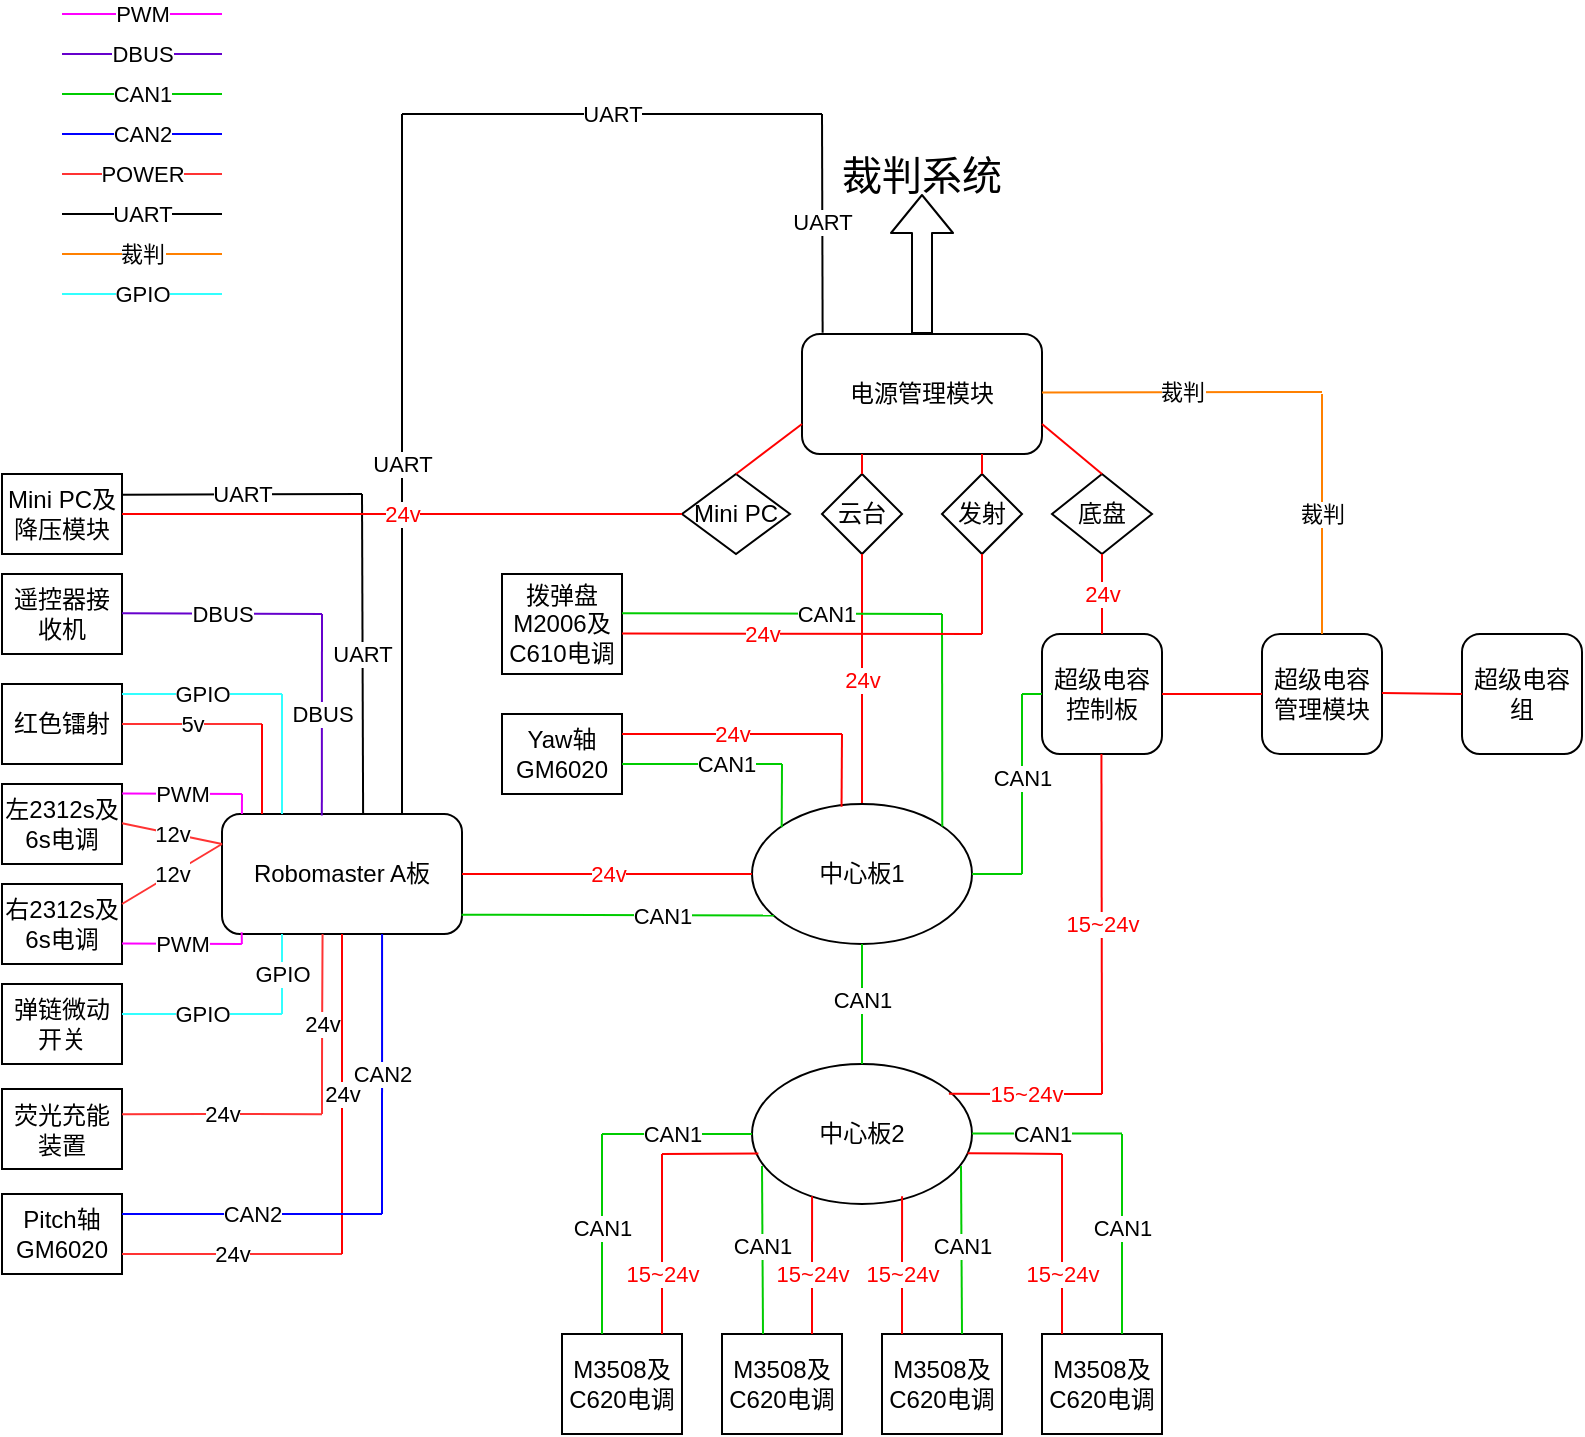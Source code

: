 <mxfile version="14.9.8" type="github">
  <diagram id="gPBAJwZcKuSn6ALT_lkh" name="Page-1">
    <mxGraphModel dx="593" dy="308" grid="1" gridSize="10" guides="1" tooltips="1" connect="1" arrows="1" fold="1" page="1" pageScale="1" pageWidth="827" pageHeight="1169" math="0" shadow="0">
      <root>
        <mxCell id="0" />
        <mxCell id="1" parent="0" />
        <mxCell id="8O0__Qe_Hwb1zvDIcUSA-1" value="Robomaster A板" style="rounded=1;whiteSpace=wrap;html=1;" vertex="1" parent="1">
          <mxGeometry x="120" y="420" width="120" height="60" as="geometry" />
        </mxCell>
        <mxCell id="8O0__Qe_Hwb1zvDIcUSA-8" value="左2312s及6s电调" style="rounded=0;whiteSpace=wrap;html=1;" vertex="1" parent="1">
          <mxGeometry x="10" y="405" width="60" height="40" as="geometry" />
        </mxCell>
        <mxCell id="8O0__Qe_Hwb1zvDIcUSA-9" value="右2312s及6s电调" style="rounded=0;whiteSpace=wrap;html=1;" vertex="1" parent="1">
          <mxGeometry x="10" y="455" width="60" height="40" as="geometry" />
        </mxCell>
        <mxCell id="8O0__Qe_Hwb1zvDIcUSA-19" value="红色镭射" style="rounded=0;whiteSpace=wrap;html=1;" vertex="1" parent="1">
          <mxGeometry x="10" y="355" width="60" height="40" as="geometry" />
        </mxCell>
        <mxCell id="8O0__Qe_Hwb1zvDIcUSA-24" value="遥控器接收机" style="rounded=0;whiteSpace=wrap;html=1;" vertex="1" parent="1">
          <mxGeometry x="10" y="300" width="60" height="40" as="geometry" />
        </mxCell>
        <mxCell id="8O0__Qe_Hwb1zvDIcUSA-33" value="弹链微动开关" style="rounded=0;whiteSpace=wrap;html=1;" vertex="1" parent="1">
          <mxGeometry x="10" y="505" width="60" height="40" as="geometry" />
        </mxCell>
        <mxCell id="8O0__Qe_Hwb1zvDIcUSA-36" value="荧光充能装置" style="rounded=0;whiteSpace=wrap;html=1;" vertex="1" parent="1">
          <mxGeometry x="10" y="557.5" width="60" height="40" as="geometry" />
        </mxCell>
        <mxCell id="8O0__Qe_Hwb1zvDIcUSA-40" value="电源管理模块" style="rounded=1;whiteSpace=wrap;html=1;" vertex="1" parent="1">
          <mxGeometry x="410" y="180" width="120" height="60" as="geometry" />
        </mxCell>
        <mxCell id="8O0__Qe_Hwb1zvDIcUSA-41" value="Pitch轴GM6020" style="rounded=0;whiteSpace=wrap;html=1;" vertex="1" parent="1">
          <mxGeometry x="10" y="610" width="60" height="40" as="geometry" />
        </mxCell>
        <mxCell id="8O0__Qe_Hwb1zvDIcUSA-42" value="Mini PC及降压模块" style="rounded=0;whiteSpace=wrap;html=1;" vertex="1" parent="1">
          <mxGeometry x="10" y="250" width="60" height="40" as="geometry" />
        </mxCell>
        <mxCell id="8O0__Qe_Hwb1zvDIcUSA-43" value="CAN1" style="endArrow=none;html=1;strokeColor=#00CC00;" edge="1" parent="1">
          <mxGeometry width="50" height="50" relative="1" as="geometry">
            <mxPoint x="40" y="60" as="sourcePoint" />
            <mxPoint x="120" y="60" as="targetPoint" />
          </mxGeometry>
        </mxCell>
        <mxCell id="8O0__Qe_Hwb1zvDIcUSA-44" value="CAN2" style="endArrow=none;html=1;strokeColor=#0000FF;" edge="1" parent="1">
          <mxGeometry width="50" height="50" relative="1" as="geometry">
            <mxPoint x="40" y="80" as="sourcePoint" />
            <mxPoint x="120" y="80" as="targetPoint" />
          </mxGeometry>
        </mxCell>
        <mxCell id="8O0__Qe_Hwb1zvDIcUSA-45" value="POWER" style="endArrow=none;html=1;strokeColor=#FF3333;" edge="1" parent="1">
          <mxGeometry width="50" height="50" relative="1" as="geometry">
            <mxPoint x="40" y="100" as="sourcePoint" />
            <mxPoint x="120" y="100" as="targetPoint" />
          </mxGeometry>
        </mxCell>
        <mxCell id="8O0__Qe_Hwb1zvDIcUSA-46" value="UART" style="endArrow=none;html=1;" edge="1" parent="1">
          <mxGeometry width="50" height="50" relative="1" as="geometry">
            <mxPoint x="40" y="120" as="sourcePoint" />
            <mxPoint x="120" y="120" as="targetPoint" />
          </mxGeometry>
        </mxCell>
        <mxCell id="8O0__Qe_Hwb1zvDIcUSA-47" value="裁判" style="endArrow=none;html=1;strokeColor=#FF8000;" edge="1" parent="1">
          <mxGeometry width="50" height="50" relative="1" as="geometry">
            <mxPoint x="40" y="140" as="sourcePoint" />
            <mxPoint x="120" y="140" as="targetPoint" />
          </mxGeometry>
        </mxCell>
        <mxCell id="8O0__Qe_Hwb1zvDIcUSA-48" value="UART" style="endArrow=none;html=1;exitX=0.75;exitY=0;exitDx=0;exitDy=0;" edge="1" parent="1" source="8O0__Qe_Hwb1zvDIcUSA-1">
          <mxGeometry width="50" height="50" relative="1" as="geometry">
            <mxPoint x="50" y="130" as="sourcePoint" />
            <mxPoint x="210" y="70" as="targetPoint" />
          </mxGeometry>
        </mxCell>
        <mxCell id="8O0__Qe_Hwb1zvDIcUSA-50" value="UART" style="endArrow=none;html=1;" edge="1" parent="1">
          <mxGeometry width="50" height="50" relative="1" as="geometry">
            <mxPoint x="210" y="70" as="sourcePoint" />
            <mxPoint x="420" y="70" as="targetPoint" />
          </mxGeometry>
        </mxCell>
        <mxCell id="8O0__Qe_Hwb1zvDIcUSA-51" value="UART" style="endArrow=none;html=1;entryX=0.086;entryY=-0.011;entryDx=0;entryDy=0;entryPerimeter=0;" edge="1" parent="1" target="8O0__Qe_Hwb1zvDIcUSA-40">
          <mxGeometry width="50" height="50" relative="1" as="geometry">
            <mxPoint x="420" y="70" as="sourcePoint" />
            <mxPoint x="130" y="130" as="targetPoint" />
          </mxGeometry>
        </mxCell>
        <mxCell id="8O0__Qe_Hwb1zvDIcUSA-52" value="UART" style="endArrow=none;html=1;" edge="1" parent="1">
          <mxGeometry width="50" height="50" relative="1" as="geometry">
            <mxPoint x="70" y="260.41" as="sourcePoint" />
            <mxPoint x="190" y="260" as="targetPoint" />
          </mxGeometry>
        </mxCell>
        <mxCell id="8O0__Qe_Hwb1zvDIcUSA-53" value="UART" style="endArrow=none;html=1;entryX=0.588;entryY=0.009;entryDx=0;entryDy=0;entryPerimeter=0;" edge="1" parent="1" target="8O0__Qe_Hwb1zvDIcUSA-1">
          <mxGeometry width="50" height="50" relative="1" as="geometry">
            <mxPoint x="190" y="260" as="sourcePoint" />
            <mxPoint x="193" y="410" as="targetPoint" />
          </mxGeometry>
        </mxCell>
        <mxCell id="8O0__Qe_Hwb1zvDIcUSA-54" value="DBUS" style="endArrow=none;html=1;strokeColor=#6600CC;" edge="1" parent="1">
          <mxGeometry width="50" height="50" relative="1" as="geometry">
            <mxPoint x="40" y="40" as="sourcePoint" />
            <mxPoint x="120.0" y="40" as="targetPoint" />
          </mxGeometry>
        </mxCell>
        <mxCell id="8O0__Qe_Hwb1zvDIcUSA-55" value="DBUS" style="endArrow=none;html=1;strokeColor=#6600CC;" edge="1" parent="1">
          <mxGeometry width="50" height="50" relative="1" as="geometry">
            <mxPoint x="70" y="319.66" as="sourcePoint" />
            <mxPoint x="170" y="320" as="targetPoint" />
          </mxGeometry>
        </mxCell>
        <mxCell id="8O0__Qe_Hwb1zvDIcUSA-56" value="DBUS" style="endArrow=none;html=1;strokeColor=#6600CC;entryX=0.416;entryY=0.012;entryDx=0;entryDy=0;entryPerimeter=0;" edge="1" parent="1" target="8O0__Qe_Hwb1zvDIcUSA-1">
          <mxGeometry width="50" height="50" relative="1" as="geometry">
            <mxPoint x="170" y="320" as="sourcePoint" />
            <mxPoint x="180.0" y="330" as="targetPoint" />
          </mxGeometry>
        </mxCell>
        <mxCell id="8O0__Qe_Hwb1zvDIcUSA-59" value="12v" style="endArrow=none;html=1;strokeColor=#FF3333;entryX=0;entryY=0.25;entryDx=0;entryDy=0;" edge="1" parent="1" target="8O0__Qe_Hwb1zvDIcUSA-1">
          <mxGeometry width="50" height="50" relative="1" as="geometry">
            <mxPoint x="70" y="424.66" as="sourcePoint" />
            <mxPoint x="120" y="425" as="targetPoint" />
          </mxGeometry>
        </mxCell>
        <mxCell id="8O0__Qe_Hwb1zvDIcUSA-60" value="12v" style="endArrow=none;html=1;strokeColor=#FF3333;exitX=1;exitY=0.25;exitDx=0;exitDy=0;entryX=0;entryY=0.25;entryDx=0;entryDy=0;" edge="1" parent="1" source="8O0__Qe_Hwb1zvDIcUSA-9" target="8O0__Qe_Hwb1zvDIcUSA-1">
          <mxGeometry width="50" height="50" relative="1" as="geometry">
            <mxPoint x="80" y="434.66" as="sourcePoint" />
            <mxPoint x="130.0" y="435.0" as="targetPoint" />
          </mxGeometry>
        </mxCell>
        <mxCell id="8O0__Qe_Hwb1zvDIcUSA-62" value="&lt;font color=&quot;#000000&quot;&gt;Mini PC&lt;/font&gt;" style="rhombus;whiteSpace=wrap;html=1;fontColor=#FF0000;" vertex="1" parent="1">
          <mxGeometry x="350" y="250" width="54" height="40" as="geometry" />
        </mxCell>
        <mxCell id="8O0__Qe_Hwb1zvDIcUSA-63" value="&lt;font color=&quot;#000000&quot;&gt;云台&lt;/font&gt;" style="rhombus;whiteSpace=wrap;html=1;fontColor=#FF0000;" vertex="1" parent="1">
          <mxGeometry x="420" y="250" width="40" height="40" as="geometry" />
        </mxCell>
        <mxCell id="8O0__Qe_Hwb1zvDIcUSA-64" value="&lt;font color=&quot;#000000&quot;&gt;发射&lt;/font&gt;" style="rhombus;whiteSpace=wrap;html=1;fontColor=#FF0000;" vertex="1" parent="1">
          <mxGeometry x="480" y="250" width="40" height="40" as="geometry" />
        </mxCell>
        <mxCell id="8O0__Qe_Hwb1zvDIcUSA-65" value="&lt;font color=&quot;#000000&quot;&gt;底盘&lt;/font&gt;" style="rhombus;whiteSpace=wrap;html=1;fontColor=#FF0000;" vertex="1" parent="1">
          <mxGeometry x="535" y="250" width="50" height="40" as="geometry" />
        </mxCell>
        <mxCell id="8O0__Qe_Hwb1zvDIcUSA-66" value="PWM" style="endArrow=none;html=1;strokeColor=#FF00FF;" edge="1" parent="1">
          <mxGeometry width="50" height="50" relative="1" as="geometry">
            <mxPoint x="40" y="20" as="sourcePoint" />
            <mxPoint x="120" y="20" as="targetPoint" />
          </mxGeometry>
        </mxCell>
        <mxCell id="8O0__Qe_Hwb1zvDIcUSA-68" value="" style="endArrow=none;html=1;fontColor=#FF0000;exitX=0.5;exitY=0;exitDx=0;exitDy=0;entryX=0;entryY=0.75;entryDx=0;entryDy=0;strokeColor=#FF0000;" edge="1" parent="1" source="8O0__Qe_Hwb1zvDIcUSA-62" target="8O0__Qe_Hwb1zvDIcUSA-40">
          <mxGeometry width="50" height="50" relative="1" as="geometry">
            <mxPoint x="430" y="230" as="sourcePoint" />
            <mxPoint x="480" y="180" as="targetPoint" />
          </mxGeometry>
        </mxCell>
        <mxCell id="8O0__Qe_Hwb1zvDIcUSA-69" value="" style="endArrow=none;html=1;fontColor=#FF0000;strokeColor=#FF0000;exitX=0.5;exitY=0;exitDx=0;exitDy=0;entryX=0.25;entryY=1;entryDx=0;entryDy=0;" edge="1" parent="1" source="8O0__Qe_Hwb1zvDIcUSA-63" target="8O0__Qe_Hwb1zvDIcUSA-40">
          <mxGeometry width="50" height="50" relative="1" as="geometry">
            <mxPoint x="440" y="250" as="sourcePoint" />
            <mxPoint x="438" y="241" as="targetPoint" />
          </mxGeometry>
        </mxCell>
        <mxCell id="8O0__Qe_Hwb1zvDIcUSA-70" value="" style="endArrow=none;html=1;fontColor=#FF0000;entryX=0.75;entryY=1;entryDx=0;entryDy=0;strokeColor=#FF0000;exitX=0.5;exitY=0;exitDx=0;exitDy=0;" edge="1" parent="1" source="8O0__Qe_Hwb1zvDIcUSA-64" target="8O0__Qe_Hwb1zvDIcUSA-40">
          <mxGeometry width="50" height="50" relative="1" as="geometry">
            <mxPoint x="448.0" y="260" as="sourcePoint" />
            <mxPoint x="450" y="250" as="targetPoint" />
          </mxGeometry>
        </mxCell>
        <mxCell id="8O0__Qe_Hwb1zvDIcUSA-71" value="" style="endArrow=none;html=1;fontColor=#FF0000;exitX=0.5;exitY=0;exitDx=0;exitDy=0;entryX=1;entryY=0.75;entryDx=0;entryDy=0;strokeColor=#FF0000;" edge="1" parent="1" source="8O0__Qe_Hwb1zvDIcUSA-65" target="8O0__Qe_Hwb1zvDIcUSA-40">
          <mxGeometry width="50" height="50" relative="1" as="geometry">
            <mxPoint x="377" y="260" as="sourcePoint" />
            <mxPoint x="429.96" y="250" as="targetPoint" />
          </mxGeometry>
        </mxCell>
        <mxCell id="8O0__Qe_Hwb1zvDIcUSA-72" value="24v" style="endArrow=none;html=1;fontColor=#FF0000;exitX=1;exitY=0.5;exitDx=0;exitDy=0;entryX=0;entryY=0.5;entryDx=0;entryDy=0;strokeColor=#FF0000;" edge="1" parent="1" source="8O0__Qe_Hwb1zvDIcUSA-42" target="8O0__Qe_Hwb1zvDIcUSA-62">
          <mxGeometry width="50" height="50" relative="1" as="geometry">
            <mxPoint x="377" y="260" as="sourcePoint" />
            <mxPoint x="420" y="235" as="targetPoint" />
          </mxGeometry>
        </mxCell>
        <mxCell id="8O0__Qe_Hwb1zvDIcUSA-73" value="24v" style="endArrow=none;html=1;fontColor=#FF0000;entryX=0.5;entryY=1;entryDx=0;entryDy=0;strokeColor=#FF0000;" edge="1" parent="1" source="8O0__Qe_Hwb1zvDIcUSA-92" target="8O0__Qe_Hwb1zvDIcUSA-63">
          <mxGeometry width="50" height="50" relative="1" as="geometry">
            <mxPoint x="418" y="360" as="sourcePoint" />
            <mxPoint x="350" y="280" as="targetPoint" />
          </mxGeometry>
        </mxCell>
        <mxCell id="8O0__Qe_Hwb1zvDIcUSA-74" value="PWM" style="endArrow=none;html=1;strokeColor=#FF00FF;exitX=1.001;exitY=0.118;exitDx=0;exitDy=0;exitPerimeter=0;" edge="1" parent="1" source="8O0__Qe_Hwb1zvDIcUSA-8">
          <mxGeometry width="50" height="50" relative="1" as="geometry">
            <mxPoint x="72" y="410" as="sourcePoint" />
            <mxPoint x="130" y="410" as="targetPoint" />
          </mxGeometry>
        </mxCell>
        <mxCell id="8O0__Qe_Hwb1zvDIcUSA-75" value="" style="endArrow=none;html=1;fontColor=#FF0000;strokeColor=#FF0000;exitX=0.078;exitY=-0.017;exitDx=0;exitDy=0;exitPerimeter=0;" edge="1" parent="1" source="8O0__Qe_Hwb1zvDIcUSA-1">
          <mxGeometry width="50" height="50" relative="1" as="geometry">
            <mxPoint x="110" y="430" as="sourcePoint" />
            <mxPoint x="129" y="419" as="targetPoint" />
          </mxGeometry>
        </mxCell>
        <mxCell id="8O0__Qe_Hwb1zvDIcUSA-76" value="" style="endArrow=none;html=1;fontColor=#FF0000;exitX=0.083;exitY=0;exitDx=0;exitDy=0;exitPerimeter=0;strokeColor=#FF00FF;" edge="1" parent="1" source="8O0__Qe_Hwb1zvDIcUSA-1">
          <mxGeometry width="50" height="50" relative="1" as="geometry">
            <mxPoint x="120" y="430" as="sourcePoint" />
            <mxPoint x="130" y="410" as="targetPoint" />
          </mxGeometry>
        </mxCell>
        <mxCell id="8O0__Qe_Hwb1zvDIcUSA-77" value="PWM" style="endArrow=none;html=1;strokeColor=#FF00FF;exitX=1.001;exitY=0.118;exitDx=0;exitDy=0;exitPerimeter=0;" edge="1" parent="1">
          <mxGeometry width="50" height="50" relative="1" as="geometry">
            <mxPoint x="70" y="484.72" as="sourcePoint" />
            <mxPoint x="129.94" y="485" as="targetPoint" />
          </mxGeometry>
        </mxCell>
        <mxCell id="8O0__Qe_Hwb1zvDIcUSA-78" value="" style="endArrow=none;html=1;fontColor=#FF0000;strokeColor=#FF0000;exitX=0.078;exitY=-0.017;exitDx=0;exitDy=0;exitPerimeter=0;" edge="1" parent="1">
          <mxGeometry width="50" height="50" relative="1" as="geometry">
            <mxPoint x="129.3" y="493.98" as="sourcePoint" />
            <mxPoint x="128.94" y="494" as="targetPoint" />
          </mxGeometry>
        </mxCell>
        <mxCell id="8O0__Qe_Hwb1zvDIcUSA-79" value="" style="endArrow=none;html=1;fontColor=#FF0000;exitX=0.082;exitY=0.985;exitDx=0;exitDy=0;exitPerimeter=0;strokeColor=#FF00FF;" edge="1" parent="1" source="8O0__Qe_Hwb1zvDIcUSA-1">
          <mxGeometry width="50" height="50" relative="1" as="geometry">
            <mxPoint x="129.9" y="495" as="sourcePoint" />
            <mxPoint x="129.94" y="485" as="targetPoint" />
          </mxGeometry>
        </mxCell>
        <mxCell id="8O0__Qe_Hwb1zvDIcUSA-80" value="GPIO" style="endArrow=none;html=1;strokeColor=#33FFFF;" edge="1" parent="1">
          <mxGeometry width="50" height="50" relative="1" as="geometry">
            <mxPoint x="70" y="520" as="sourcePoint" />
            <mxPoint x="150.0" y="520" as="targetPoint" />
          </mxGeometry>
        </mxCell>
        <mxCell id="8O0__Qe_Hwb1zvDIcUSA-81" value="GPIO" style="endArrow=none;html=1;strokeColor=#33FFFF;" edge="1" parent="1">
          <mxGeometry width="50" height="50" relative="1" as="geometry">
            <mxPoint x="40" y="160" as="sourcePoint" />
            <mxPoint x="120.0" y="160" as="targetPoint" />
          </mxGeometry>
        </mxCell>
        <mxCell id="8O0__Qe_Hwb1zvDIcUSA-82" value="GPIO" style="endArrow=none;html=1;strokeColor=#33FFFF;entryX=0.25;entryY=1;entryDx=0;entryDy=0;" edge="1" parent="1" target="8O0__Qe_Hwb1zvDIcUSA-1">
          <mxGeometry width="50" height="50" relative="1" as="geometry">
            <mxPoint x="150" y="520" as="sourcePoint" />
            <mxPoint x="160.0" y="530.0" as="targetPoint" />
          </mxGeometry>
        </mxCell>
        <mxCell id="8O0__Qe_Hwb1zvDIcUSA-83" value="GPIO" style="endArrow=none;html=1;strokeColor=#33FFFF;" edge="1" parent="1">
          <mxGeometry width="50" height="50" relative="1" as="geometry">
            <mxPoint x="70" y="360.0" as="sourcePoint" />
            <mxPoint x="150" y="360.0" as="targetPoint" />
          </mxGeometry>
        </mxCell>
        <mxCell id="8O0__Qe_Hwb1zvDIcUSA-84" value="" style="endArrow=none;html=1;strokeColor=#33FFFF;" edge="1" parent="1">
          <mxGeometry y="-10" width="50" height="50" relative="1" as="geometry">
            <mxPoint x="150" y="420" as="sourcePoint" />
            <mxPoint x="150" y="360" as="targetPoint" />
            <mxPoint as="offset" />
          </mxGeometry>
        </mxCell>
        <mxCell id="8O0__Qe_Hwb1zvDIcUSA-85" value="24v" style="endArrow=none;html=1;strokeColor=#FF3333;exitX=1;exitY=0.25;exitDx=0;exitDy=0;" edge="1" parent="1">
          <mxGeometry width="50" height="50" relative="1" as="geometry">
            <mxPoint x="70" y="570.08" as="sourcePoint" />
            <mxPoint x="170" y="570.08" as="targetPoint" />
            <Array as="points">
              <mxPoint x="120" y="570" />
            </Array>
          </mxGeometry>
        </mxCell>
        <mxCell id="8O0__Qe_Hwb1zvDIcUSA-87" value="24v" style="endArrow=none;html=1;strokeColor=#FF3333;entryX=0.419;entryY=1;entryDx=0;entryDy=0;entryPerimeter=0;" edge="1" parent="1" target="8O0__Qe_Hwb1zvDIcUSA-1">
          <mxGeometry width="50" height="50" relative="1" as="geometry">
            <mxPoint x="170" y="570" as="sourcePoint" />
            <mxPoint x="169" y="480" as="targetPoint" />
            <Array as="points">
              <mxPoint x="170" y="540" />
            </Array>
          </mxGeometry>
        </mxCell>
        <mxCell id="8O0__Qe_Hwb1zvDIcUSA-90" value="24v" style="endArrow=none;html=1;strokeColor=#FF3333;exitX=1;exitY=0.75;exitDx=0;exitDy=0;" edge="1" parent="1" source="8O0__Qe_Hwb1zvDIcUSA-41">
          <mxGeometry width="50" height="50" relative="1" as="geometry">
            <mxPoint x="80" y="580.08" as="sourcePoint" />
            <mxPoint x="180" y="640" as="targetPoint" />
            <Array as="points">
              <mxPoint x="130" y="640" />
            </Array>
          </mxGeometry>
        </mxCell>
        <mxCell id="8O0__Qe_Hwb1zvDIcUSA-91" value="24v" style="endArrow=none;html=1;entryX=0.5;entryY=1;entryDx=0;entryDy=0;strokeColor=#FF0000;" edge="1" parent="1" target="8O0__Qe_Hwb1zvDIcUSA-1">
          <mxGeometry width="50" height="50" relative="1" as="geometry">
            <mxPoint x="180" y="640" as="sourcePoint" />
            <mxPoint x="200" y="560" as="targetPoint" />
          </mxGeometry>
        </mxCell>
        <mxCell id="8O0__Qe_Hwb1zvDIcUSA-92" value="中心板1" style="ellipse;whiteSpace=wrap;html=1;" vertex="1" parent="1">
          <mxGeometry x="385" y="415" width="110" height="70" as="geometry" />
        </mxCell>
        <mxCell id="8O0__Qe_Hwb1zvDIcUSA-93" value="24v" style="endArrow=none;html=1;fontColor=#FF0000;strokeColor=#FF0000;exitX=1;exitY=0.5;exitDx=0;exitDy=0;entryX=0;entryY=0.5;entryDx=0;entryDy=0;" edge="1" parent="1" source="8O0__Qe_Hwb1zvDIcUSA-1" target="8O0__Qe_Hwb1zvDIcUSA-92">
          <mxGeometry width="50" height="50" relative="1" as="geometry">
            <mxPoint x="397.478" y="420.913" as="sourcePoint" />
            <mxPoint x="320" y="445" as="targetPoint" />
          </mxGeometry>
        </mxCell>
        <mxCell id="8O0__Qe_Hwb1zvDIcUSA-96" value="5v" style="endArrow=none;html=1;strokeColor=#FF3333;exitX=1;exitY=0.5;exitDx=0;exitDy=0;" edge="1" parent="1" source="8O0__Qe_Hwb1zvDIcUSA-19">
          <mxGeometry width="50" height="50" relative="1" as="geometry">
            <mxPoint x="80" y="434.66" as="sourcePoint" />
            <mxPoint x="140" y="375" as="targetPoint" />
          </mxGeometry>
        </mxCell>
        <mxCell id="8O0__Qe_Hwb1zvDIcUSA-97" value="" style="endArrow=none;html=1;fontColor=#FF0000;strokeColor=#FF0000;" edge="1" parent="1">
          <mxGeometry width="50" height="50" relative="1" as="geometry">
            <mxPoint x="140" y="420" as="sourcePoint" />
            <mxPoint x="140" y="375" as="targetPoint" />
          </mxGeometry>
        </mxCell>
        <mxCell id="8O0__Qe_Hwb1zvDIcUSA-98" value="CAN1" style="endArrow=none;html=1;strokeColor=#00CC00;exitX=0.998;exitY=0.839;exitDx=0;exitDy=0;exitPerimeter=0;entryX=0.101;entryY=0.797;entryDx=0;entryDy=0;entryPerimeter=0;" edge="1" parent="1" source="8O0__Qe_Hwb1zvDIcUSA-1" target="8O0__Qe_Hwb1zvDIcUSA-92">
          <mxGeometry x="0.283" width="50" height="50" relative="1" as="geometry">
            <mxPoint x="210" y="630" as="sourcePoint" />
            <mxPoint x="325" y="466" as="targetPoint" />
            <mxPoint as="offset" />
          </mxGeometry>
        </mxCell>
        <mxCell id="8O0__Qe_Hwb1zvDIcUSA-99" value="CAN2" style="endArrow=none;html=1;strokeColor=#0000FF;" edge="1" parent="1">
          <mxGeometry width="50" height="50" relative="1" as="geometry">
            <mxPoint x="70" y="620" as="sourcePoint" />
            <mxPoint x="200" y="620" as="targetPoint" />
          </mxGeometry>
        </mxCell>
        <mxCell id="8O0__Qe_Hwb1zvDIcUSA-100" value="CAN2" style="endArrow=none;html=1;strokeColor=#0000FF;entryX=0.667;entryY=1;entryDx=0;entryDy=0;entryPerimeter=0;" edge="1" parent="1" target="8O0__Qe_Hwb1zvDIcUSA-1">
          <mxGeometry width="50" height="50" relative="1" as="geometry">
            <mxPoint x="200" y="620" as="sourcePoint" />
            <mxPoint x="320" y="620" as="targetPoint" />
          </mxGeometry>
        </mxCell>
        <mxCell id="8O0__Qe_Hwb1zvDIcUSA-102" value="拨弹盘M2006及C610电调" style="rounded=0;whiteSpace=wrap;html=1;" vertex="1" parent="1">
          <mxGeometry x="260" y="300" width="60" height="50" as="geometry" />
        </mxCell>
        <mxCell id="8O0__Qe_Hwb1zvDIcUSA-103" value="Yaw轴GM6020" style="rounded=0;whiteSpace=wrap;html=1;" vertex="1" parent="1">
          <mxGeometry x="260" y="370" width="60" height="40" as="geometry" />
        </mxCell>
        <mxCell id="8O0__Qe_Hwb1zvDIcUSA-104" value="CAN1" style="endArrow=none;html=1;strokeColor=#00CC00;exitX=0.998;exitY=0.839;exitDx=0;exitDy=0;exitPerimeter=0;" edge="1" parent="1">
          <mxGeometry x="0.283" width="50" height="50" relative="1" as="geometry">
            <mxPoint x="320.0" y="395.0" as="sourcePoint" />
            <mxPoint x="400" y="395" as="targetPoint" />
            <mxPoint as="offset" />
          </mxGeometry>
        </mxCell>
        <mxCell id="8O0__Qe_Hwb1zvDIcUSA-105" value="" style="endArrow=none;html=1;strokeColor=#00CC00;entryX=0.135;entryY=0.166;entryDx=0;entryDy=0;entryPerimeter=0;" edge="1" parent="1" target="8O0__Qe_Hwb1zvDIcUSA-92">
          <mxGeometry x="0.091" width="50" height="50" relative="1" as="geometry">
            <mxPoint x="400" y="395" as="sourcePoint" />
            <mxPoint x="410" y="410" as="targetPoint" />
            <mxPoint as="offset" />
          </mxGeometry>
        </mxCell>
        <mxCell id="8O0__Qe_Hwb1zvDIcUSA-106" value="CAN1" style="endArrow=none;html=1;strokeColor=#00CC00;exitX=0.998;exitY=0.839;exitDx=0;exitDy=0;exitPerimeter=0;" edge="1" parent="1">
          <mxGeometry x="0.283" width="50" height="50" relative="1" as="geometry">
            <mxPoint x="320" y="319.66" as="sourcePoint" />
            <mxPoint x="480" y="320" as="targetPoint" />
            <mxPoint as="offset" />
          </mxGeometry>
        </mxCell>
        <mxCell id="8O0__Qe_Hwb1zvDIcUSA-107" value="" style="endArrow=none;html=1;strokeColor=#00CC00;entryX=0.865;entryY=0.161;entryDx=0;entryDy=0;entryPerimeter=0;" edge="1" parent="1" target="8O0__Qe_Hwb1zvDIcUSA-92">
          <mxGeometry x="0.283" width="50" height="50" relative="1" as="geometry">
            <mxPoint x="480" y="320" as="sourcePoint" />
            <mxPoint x="480" y="410" as="targetPoint" />
            <mxPoint as="offset" />
          </mxGeometry>
        </mxCell>
        <mxCell id="8O0__Qe_Hwb1zvDIcUSA-108" value="24v" style="endArrow=none;html=1;fontColor=#FF0000;strokeColor=#FF0000;exitX=1;exitY=0.5;exitDx=0;exitDy=0;" edge="1" parent="1">
          <mxGeometry width="50" height="50" relative="1" as="geometry">
            <mxPoint x="320" y="380.0" as="sourcePoint" />
            <mxPoint x="430" y="380" as="targetPoint" />
          </mxGeometry>
        </mxCell>
        <mxCell id="8O0__Qe_Hwb1zvDIcUSA-109" value="" style="endArrow=none;html=1;fontColor=#FF0000;strokeColor=#FF0000;exitX=0.407;exitY=0.019;exitDx=0;exitDy=0;exitPerimeter=0;" edge="1" parent="1" source="8O0__Qe_Hwb1zvDIcUSA-92">
          <mxGeometry x="-0.101" width="50" height="50" relative="1" as="geometry">
            <mxPoint x="500" y="380" as="sourcePoint" />
            <mxPoint x="430" y="380" as="targetPoint" />
            <Array as="points" />
            <mxPoint as="offset" />
          </mxGeometry>
        </mxCell>
        <mxCell id="8O0__Qe_Hwb1zvDIcUSA-110" value="24v" style="endArrow=none;html=1;fontColor=#FF0000;strokeColor=#FF0000;exitX=1;exitY=0.5;exitDx=0;exitDy=0;" edge="1" parent="1">
          <mxGeometry x="-0.222" width="50" height="50" relative="1" as="geometry">
            <mxPoint x="320" y="329.76" as="sourcePoint" />
            <mxPoint x="500" y="330" as="targetPoint" />
            <mxPoint as="offset" />
          </mxGeometry>
        </mxCell>
        <mxCell id="8O0__Qe_Hwb1zvDIcUSA-111" value="" style="endArrow=none;html=1;fontColor=#FF0000;strokeColor=#FF0000;entryX=0.5;entryY=1;entryDx=0;entryDy=0;" edge="1" parent="1" target="8O0__Qe_Hwb1zvDIcUSA-64">
          <mxGeometry x="-0.101" width="50" height="50" relative="1" as="geometry">
            <mxPoint x="500" y="330" as="sourcePoint" />
            <mxPoint x="440" y="390" as="targetPoint" />
            <Array as="points" />
            <mxPoint as="offset" />
          </mxGeometry>
        </mxCell>
        <mxCell id="8O0__Qe_Hwb1zvDIcUSA-112" value="中心板2" style="ellipse;whiteSpace=wrap;html=1;" vertex="1" parent="1">
          <mxGeometry x="385" y="545" width="110" height="70" as="geometry" />
        </mxCell>
        <mxCell id="8O0__Qe_Hwb1zvDIcUSA-113" value="" style="shape=flexArrow;endArrow=classic;html=1;fontColor=#000000;exitX=0.5;exitY=0;exitDx=0;exitDy=0;" edge="1" parent="1" source="8O0__Qe_Hwb1zvDIcUSA-40">
          <mxGeometry width="50" height="50" relative="1" as="geometry">
            <mxPoint x="460" y="170" as="sourcePoint" />
            <mxPoint x="470" y="110" as="targetPoint" />
          </mxGeometry>
        </mxCell>
        <mxCell id="8O0__Qe_Hwb1zvDIcUSA-114" value="&lt;font style=&quot;font-size: 20px&quot;&gt;裁判系统&lt;/font&gt;" style="text;html=1;strokeColor=none;fillColor=none;align=center;verticalAlign=middle;whiteSpace=wrap;rounded=0;fontColor=#000000;" vertex="1" parent="1">
          <mxGeometry x="425" y="80" width="90" height="40" as="geometry" />
        </mxCell>
        <mxCell id="8O0__Qe_Hwb1zvDIcUSA-115" value="超级电容控制板" style="rounded=1;whiteSpace=wrap;html=1;" vertex="1" parent="1">
          <mxGeometry x="530" y="330" width="60" height="60" as="geometry" />
        </mxCell>
        <mxCell id="8O0__Qe_Hwb1zvDIcUSA-116" value="24v" style="endArrow=none;html=1;fontColor=#FF0000;entryX=0.5;entryY=1;entryDx=0;entryDy=0;strokeColor=#FF0000;exitX=0.5;exitY=0;exitDx=0;exitDy=0;" edge="1" parent="1" source="8O0__Qe_Hwb1zvDIcUSA-115" target="8O0__Qe_Hwb1zvDIcUSA-65">
          <mxGeometry width="50" height="50" relative="1" as="geometry">
            <mxPoint x="450" y="425" as="sourcePoint" />
            <mxPoint x="450" y="300" as="targetPoint" />
          </mxGeometry>
        </mxCell>
        <mxCell id="8O0__Qe_Hwb1zvDIcUSA-117" value="超级电容管理模块" style="rounded=1;whiteSpace=wrap;html=1;" vertex="1" parent="1">
          <mxGeometry x="640" y="330" width="60" height="60" as="geometry" />
        </mxCell>
        <mxCell id="8O0__Qe_Hwb1zvDIcUSA-118" value="" style="endArrow=none;html=1;fontColor=#FF0000;entryX=1;entryY=0.5;entryDx=0;entryDy=0;strokeColor=#FF0000;exitX=0;exitY=0.5;exitDx=0;exitDy=0;" edge="1" parent="1" source="8O0__Qe_Hwb1zvDIcUSA-117" target="8O0__Qe_Hwb1zvDIcUSA-115">
          <mxGeometry width="50" height="50" relative="1" as="geometry">
            <mxPoint x="575" y="340" as="sourcePoint" />
            <mxPoint x="575" y="300" as="targetPoint" />
          </mxGeometry>
        </mxCell>
        <mxCell id="8O0__Qe_Hwb1zvDIcUSA-119" value="超级电容组" style="rounded=1;whiteSpace=wrap;html=1;" vertex="1" parent="1">
          <mxGeometry x="740" y="330" width="60" height="60" as="geometry" />
        </mxCell>
        <mxCell id="8O0__Qe_Hwb1zvDIcUSA-120" value="" style="endArrow=none;html=1;fontColor=#FF0000;entryX=1;entryY=0.5;entryDx=0;entryDy=0;strokeColor=#FF0000;" edge="1" parent="1">
          <mxGeometry width="50" height="50" relative="1" as="geometry">
            <mxPoint x="740" y="360" as="sourcePoint" />
            <mxPoint x="700" y="359.5" as="targetPoint" />
          </mxGeometry>
        </mxCell>
        <mxCell id="8O0__Qe_Hwb1zvDIcUSA-121" value="裁判" style="endArrow=none;html=1;strokeColor=#FF8000;" edge="1" parent="1">
          <mxGeometry width="50" height="50" relative="1" as="geometry">
            <mxPoint x="530" y="209.29" as="sourcePoint" />
            <mxPoint x="670" y="209" as="targetPoint" />
          </mxGeometry>
        </mxCell>
        <mxCell id="8O0__Qe_Hwb1zvDIcUSA-122" value="裁判" style="endArrow=none;html=1;strokeColor=#FF8000;entryX=0.5;entryY=0;entryDx=0;entryDy=0;" edge="1" parent="1" target="8O0__Qe_Hwb1zvDIcUSA-117">
          <mxGeometry width="50" height="50" relative="1" as="geometry">
            <mxPoint x="670" y="210" as="sourcePoint" />
            <mxPoint x="780" y="219" as="targetPoint" />
          </mxGeometry>
        </mxCell>
        <mxCell id="8O0__Qe_Hwb1zvDIcUSA-123" value="15~24v" style="endArrow=none;html=1;fontColor=#FF0000;entryX=0.5;entryY=1;entryDx=0;entryDy=0;strokeColor=#FF0000;" edge="1" parent="1">
          <mxGeometry width="50" height="50" relative="1" as="geometry">
            <mxPoint x="560" y="560" as="sourcePoint" />
            <mxPoint x="559.71" y="390" as="targetPoint" />
          </mxGeometry>
        </mxCell>
        <mxCell id="8O0__Qe_Hwb1zvDIcUSA-127" value="15~24v" style="endArrow=none;html=1;fontColor=#FF0000;strokeColor=#FF0000;entryX=0.895;entryY=0.213;entryDx=0;entryDy=0;entryPerimeter=0;" edge="1" parent="1" target="8O0__Qe_Hwb1zvDIcUSA-112">
          <mxGeometry width="50" height="50" relative="1" as="geometry">
            <mxPoint x="560" y="560" as="sourcePoint" />
            <mxPoint x="490" y="545" as="targetPoint" />
          </mxGeometry>
        </mxCell>
        <mxCell id="8O0__Qe_Hwb1zvDIcUSA-130" value="" style="endArrow=none;html=1;strokeColor=#00CC00;entryX=0;entryY=0.5;entryDx=0;entryDy=0;" edge="1" parent="1" target="8O0__Qe_Hwb1zvDIcUSA-115">
          <mxGeometry x="-0.065" width="50" height="50" relative="1" as="geometry">
            <mxPoint x="520" y="360" as="sourcePoint" />
            <mxPoint x="520" y="359.8" as="targetPoint" />
            <mxPoint as="offset" />
          </mxGeometry>
        </mxCell>
        <mxCell id="8O0__Qe_Hwb1zvDIcUSA-131" value="CAN1" style="endArrow=none;html=1;strokeColor=#00CC00;" edge="1" parent="1">
          <mxGeometry x="-0.065" width="50" height="50" relative="1" as="geometry">
            <mxPoint x="520" y="360" as="sourcePoint" />
            <mxPoint x="520" y="450" as="targetPoint" />
            <mxPoint as="offset" />
          </mxGeometry>
        </mxCell>
        <mxCell id="8O0__Qe_Hwb1zvDIcUSA-132" value="" style="endArrow=none;html=1;strokeColor=#00CC00;entryX=1;entryY=0.5;entryDx=0;entryDy=0;" edge="1" parent="1" target="8O0__Qe_Hwb1zvDIcUSA-92">
          <mxGeometry x="-0.065" width="50" height="50" relative="1" as="geometry">
            <mxPoint x="520" y="450" as="sourcePoint" />
            <mxPoint x="530" y="460" as="targetPoint" />
            <mxPoint as="offset" />
          </mxGeometry>
        </mxCell>
        <mxCell id="8O0__Qe_Hwb1zvDIcUSA-133" value="CAN1" style="endArrow=none;html=1;strokeColor=#00CC00;entryX=0.5;entryY=0;entryDx=0;entryDy=0;exitX=0.5;exitY=1;exitDx=0;exitDy=0;" edge="1" parent="1" source="8O0__Qe_Hwb1zvDIcUSA-92" target="8O0__Qe_Hwb1zvDIcUSA-112">
          <mxGeometry x="-0.065" width="50" height="50" relative="1" as="geometry">
            <mxPoint x="460" y="500" as="sourcePoint" />
            <mxPoint x="450" y="540" as="targetPoint" />
            <mxPoint as="offset" />
          </mxGeometry>
        </mxCell>
        <mxCell id="8O0__Qe_Hwb1zvDIcUSA-134" value="M3508及C620电调" style="rounded=0;whiteSpace=wrap;html=1;" vertex="1" parent="1">
          <mxGeometry x="290" y="680" width="60" height="50" as="geometry" />
        </mxCell>
        <mxCell id="8O0__Qe_Hwb1zvDIcUSA-135" value="M3508及C620电调" style="rounded=0;whiteSpace=wrap;html=1;" vertex="1" parent="1">
          <mxGeometry x="370" y="680" width="60" height="50" as="geometry" />
        </mxCell>
        <mxCell id="8O0__Qe_Hwb1zvDIcUSA-136" value="M3508及C620电调" style="rounded=0;whiteSpace=wrap;html=1;" vertex="1" parent="1">
          <mxGeometry x="450" y="680" width="60" height="50" as="geometry" />
        </mxCell>
        <mxCell id="8O0__Qe_Hwb1zvDIcUSA-137" value="M3508及C620电调" style="rounded=0;whiteSpace=wrap;html=1;" vertex="1" parent="1">
          <mxGeometry x="530" y="680" width="60" height="50" as="geometry" />
        </mxCell>
        <mxCell id="8O0__Qe_Hwb1zvDIcUSA-138" value="CAN1" style="endArrow=none;html=1;strokeColor=#00CC00;entryX=0.5;entryY=0;entryDx=0;entryDy=0;" edge="1" parent="1">
          <mxGeometry x="-0.065" width="50" height="50" relative="1" as="geometry">
            <mxPoint x="310" y="580" as="sourcePoint" />
            <mxPoint x="310" y="680" as="targetPoint" />
            <mxPoint as="offset" />
          </mxGeometry>
        </mxCell>
        <mxCell id="8O0__Qe_Hwb1zvDIcUSA-139" value="CAN1" style="endArrow=none;html=1;strokeColor=#00CC00;entryX=0;entryY=0.5;entryDx=0;entryDy=0;" edge="1" parent="1" target="8O0__Qe_Hwb1zvDIcUSA-112">
          <mxGeometry x="-0.065" width="50" height="50" relative="1" as="geometry">
            <mxPoint x="310" y="580" as="sourcePoint" />
            <mxPoint x="370" y="610" as="targetPoint" />
            <mxPoint as="offset" />
          </mxGeometry>
        </mxCell>
        <mxCell id="8O0__Qe_Hwb1zvDIcUSA-141" value="CAN1" style="endArrow=none;html=1;strokeColor=#00CC00;entryX=0.5;entryY=0;entryDx=0;entryDy=0;exitX=0.95;exitY=0.729;exitDx=0;exitDy=0;exitPerimeter=0;" edge="1" parent="1" source="8O0__Qe_Hwb1zvDIcUSA-112">
          <mxGeometry x="-0.065" width="50" height="50" relative="1" as="geometry">
            <mxPoint x="490.24" y="604.15" as="sourcePoint" />
            <mxPoint x="490" y="680" as="targetPoint" />
            <mxPoint as="offset" />
          </mxGeometry>
        </mxCell>
        <mxCell id="8O0__Qe_Hwb1zvDIcUSA-142" value="CAN1" style="endArrow=none;html=1;strokeColor=#00CC00;entryX=0.5;entryY=0;entryDx=0;entryDy=0;" edge="1" parent="1">
          <mxGeometry x="-0.065" width="50" height="50" relative="1" as="geometry">
            <mxPoint x="570" y="580" as="sourcePoint" />
            <mxPoint x="570" y="680" as="targetPoint" />
            <mxPoint as="offset" />
          </mxGeometry>
        </mxCell>
        <mxCell id="8O0__Qe_Hwb1zvDIcUSA-143" value="CAN1" style="endArrow=none;html=1;strokeColor=#00CC00;entryX=0;entryY=0.5;entryDx=0;entryDy=0;" edge="1" parent="1">
          <mxGeometry x="-0.065" width="50" height="50" relative="1" as="geometry">
            <mxPoint x="495" y="579.71" as="sourcePoint" />
            <mxPoint x="570" y="579.71" as="targetPoint" />
            <mxPoint as="offset" />
          </mxGeometry>
        </mxCell>
        <mxCell id="8O0__Qe_Hwb1zvDIcUSA-144" value="CAN1" style="endArrow=none;html=1;strokeColor=#00CC00;entryX=0.5;entryY=0;entryDx=0;entryDy=0;exitX=0.95;exitY=0.729;exitDx=0;exitDy=0;exitPerimeter=0;" edge="1" parent="1">
          <mxGeometry x="-0.065" width="50" height="50" relative="1" as="geometry">
            <mxPoint x="390" y="596.03" as="sourcePoint" />
            <mxPoint x="390.5" y="680" as="targetPoint" />
            <mxPoint as="offset" />
          </mxGeometry>
        </mxCell>
        <mxCell id="8O0__Qe_Hwb1zvDIcUSA-145" value="15~24v" style="endArrow=none;html=1;fontColor=#FF0000;strokeColor=#FF0000;" edge="1" parent="1">
          <mxGeometry x="0.333" width="50" height="50" relative="1" as="geometry">
            <mxPoint x="340" y="590" as="sourcePoint" />
            <mxPoint x="340" y="680" as="targetPoint" />
            <mxPoint as="offset" />
          </mxGeometry>
        </mxCell>
        <mxCell id="8O0__Qe_Hwb1zvDIcUSA-148" value="" style="endArrow=none;html=1;fontColor=#FF0000;strokeColor=#FF0000;entryX=0.029;entryY=0.639;entryDx=0;entryDy=0;entryPerimeter=0;" edge="1" parent="1" target="8O0__Qe_Hwb1zvDIcUSA-112">
          <mxGeometry x="0.333" width="50" height="50" relative="1" as="geometry">
            <mxPoint x="340" y="590" as="sourcePoint" />
            <mxPoint x="386" y="590" as="targetPoint" />
            <mxPoint as="offset" />
          </mxGeometry>
        </mxCell>
        <mxCell id="8O0__Qe_Hwb1zvDIcUSA-149" value="15~24v" style="endArrow=none;html=1;fontColor=#FF0000;strokeColor=#FF0000;" edge="1" parent="1">
          <mxGeometry x="0.333" width="50" height="50" relative="1" as="geometry">
            <mxPoint x="540" y="590" as="sourcePoint" />
            <mxPoint x="540" y="680" as="targetPoint" />
            <mxPoint as="offset" />
          </mxGeometry>
        </mxCell>
        <mxCell id="8O0__Qe_Hwb1zvDIcUSA-150" value="" style="endArrow=none;html=1;fontColor=#FF0000;strokeColor=#FF0000;exitX=0.98;exitY=0.637;exitDx=0;exitDy=0;exitPerimeter=0;" edge="1" parent="1" source="8O0__Qe_Hwb1zvDIcUSA-112">
          <mxGeometry x="0.333" width="50" height="50" relative="1" as="geometry">
            <mxPoint x="500" y="600" as="sourcePoint" />
            <mxPoint x="540" y="590" as="targetPoint" />
            <mxPoint as="offset" />
          </mxGeometry>
        </mxCell>
        <mxCell id="8O0__Qe_Hwb1zvDIcUSA-151" value="15~24v" style="endArrow=none;html=1;fontColor=#FF0000;strokeColor=#FF0000;entryX=0.75;entryY=0;entryDx=0;entryDy=0;exitX=0.273;exitY=0.944;exitDx=0;exitDy=0;exitPerimeter=0;" edge="1" parent="1" source="8O0__Qe_Hwb1zvDIcUSA-112" target="8O0__Qe_Hwb1zvDIcUSA-135">
          <mxGeometry x="0.129" width="50" height="50" relative="1" as="geometry">
            <mxPoint x="570" y="570" as="sourcePoint" />
            <mxPoint x="493.45" y="569.91" as="targetPoint" />
            <mxPoint as="offset" />
          </mxGeometry>
        </mxCell>
        <mxCell id="8O0__Qe_Hwb1zvDIcUSA-152" value="15~24v" style="endArrow=none;html=1;fontColor=#FF0000;strokeColor=#FF0000;entryX=0.75;entryY=0;entryDx=0;entryDy=0;exitX=0.273;exitY=0.944;exitDx=0;exitDy=0;exitPerimeter=0;" edge="1" parent="1">
          <mxGeometry x="0.129" width="50" height="50" relative="1" as="geometry">
            <mxPoint x="460.03" y="611.08" as="sourcePoint" />
            <mxPoint x="460" y="680" as="targetPoint" />
            <mxPoint as="offset" />
          </mxGeometry>
        </mxCell>
      </root>
    </mxGraphModel>
  </diagram>
</mxfile>
